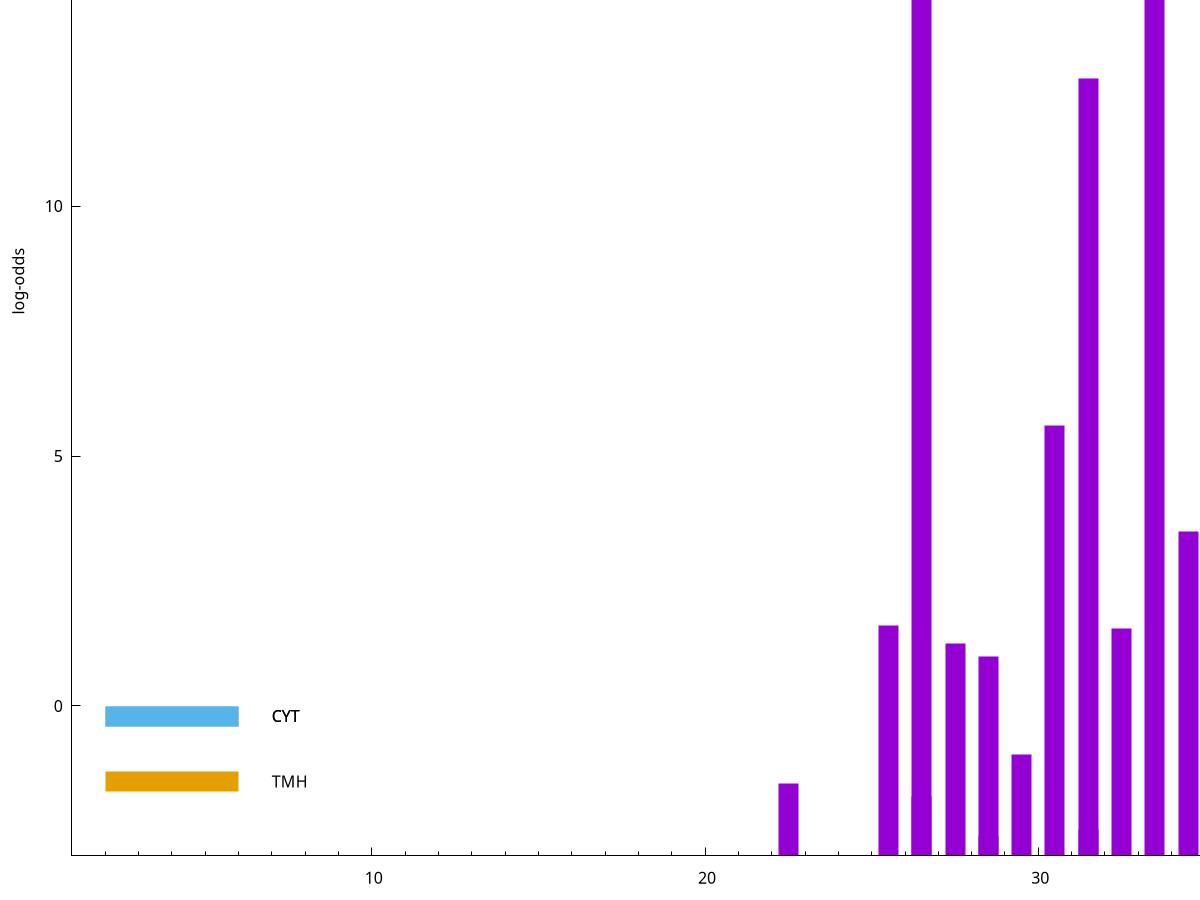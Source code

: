 set title "LipoP predictions for SRR5666568.gff"
set size 2., 1.4
set xrange [1:70] 
set mxtics 10
set yrange [-3:20]
set y2range [0:23]
set ylabel "log-odds"
set term postscript eps color solid "Helvetica" 30
set output "SRR5666568.gff412.eps"
set arrow from 2,18.2869 to 6,18.2869 nohead lt 1 lw 20
set label "SpI" at 7,18.2869
set arrow from 2,16.1144 to 6,16.1144 nohead lt 1 lw 20
set label "SpI" at 7,16.1144
set arrow from 2,-0.200913 to 6,-0.200913 nohead lt 3 lw 20
set label "CYT" at 7,-0.200913
set arrow from 2,-0.200913 to 6,-0.200913 nohead lt 3 lw 20
set label "CYT" at 7,-0.200913
set arrow from 2,-1.51222 to 6,-1.51222 nohead lt 4 lw 20
set label "TMH" at 7,-1.51222
set arrow from 2,18.2869 to 6,18.2869 nohead lt 1 lw 20
set label "SpI" at 7,18.2869
# NOTE: The scores below are the log-odds scores with the threshold
# NOTE: subtracted (a hack to make gnuplot make the histogram all
# NOTE: look nice).
plot "-" axes x1y2 title "" with impulses lt 1 lw 20
33.500000 21.258900
26.500000 19.114200
31.500000 15.562000
30.500000 8.617010
35.500000 8.118130
34.500000 6.496760
25.500000 4.602290
32.500000 4.542070
27.500000 4.246680
28.500000 3.994484
29.500000 2.022978
22.500000 1.453690
37.500000 1.381700
26.500000 1.179370
31.500000 0.530980
28.500000 0.384610
e
exit
